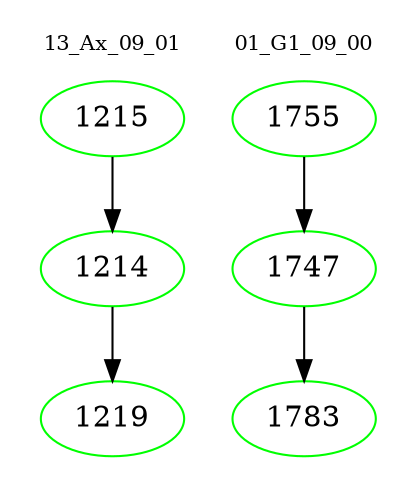 digraph{
subgraph cluster_0 {
color = white
label = "13_Ax_09_01";
fontsize=10;
T0_1215 [label="1215", color="green"]
T0_1215 -> T0_1214 [color="black"]
T0_1214 [label="1214", color="green"]
T0_1214 -> T0_1219 [color="black"]
T0_1219 [label="1219", color="green"]
}
subgraph cluster_1 {
color = white
label = "01_G1_09_00";
fontsize=10;
T1_1755 [label="1755", color="green"]
T1_1755 -> T1_1747 [color="black"]
T1_1747 [label="1747", color="green"]
T1_1747 -> T1_1783 [color="black"]
T1_1783 [label="1783", color="green"]
}
}
